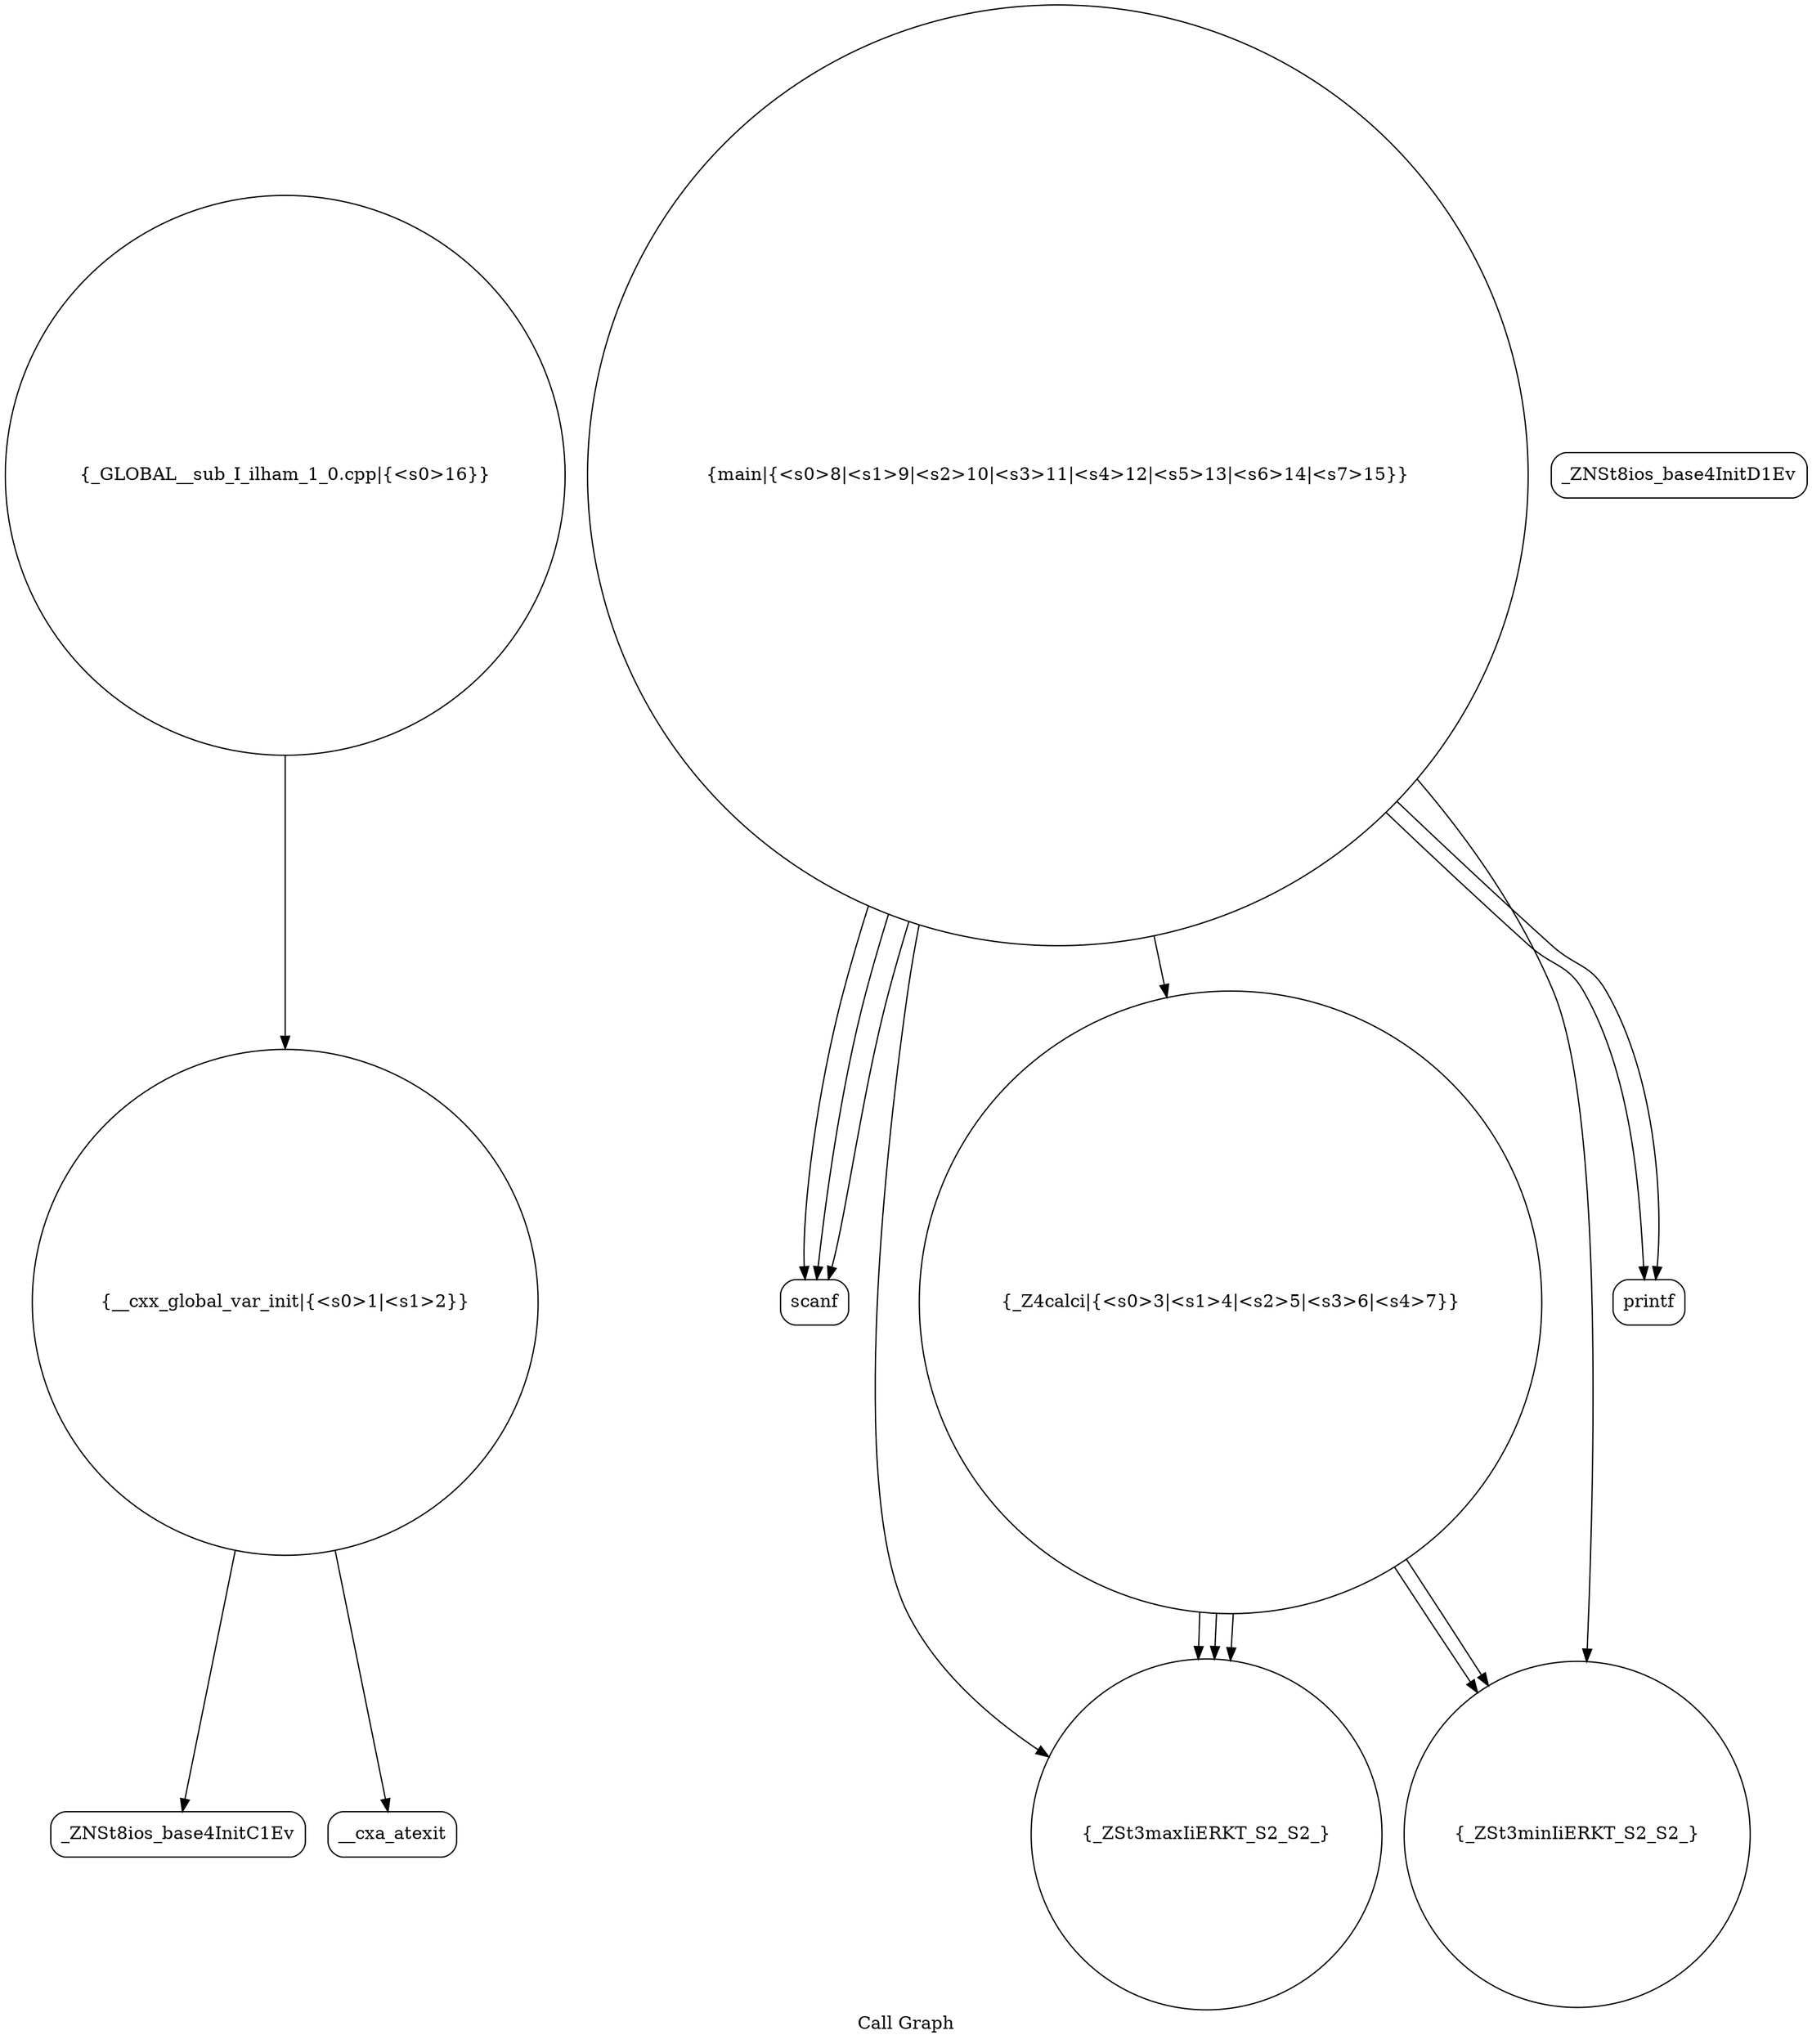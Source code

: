 digraph "Call Graph" {
	label="Call Graph";

	Node0x55b67bbe4950 [shape=record,shape=circle,label="{__cxx_global_var_init|{<s0>1|<s1>2}}"];
	Node0x55b67bbe4950:s0 -> Node0x55b67bbe4de0[color=black];
	Node0x55b67bbe4950:s1 -> Node0x55b67bbe4ee0[color=black];
	Node0x55b67bbe50e0 [shape=record,shape=circle,label="{main|{<s0>8|<s1>9|<s2>10|<s3>11|<s4>12|<s5>13|<s6>14|<s7>15}}"];
	Node0x55b67bbe50e0:s0 -> Node0x55b67bbe5160[color=black];
	Node0x55b67bbe50e0:s1 -> Node0x55b67bbe5160[color=black];
	Node0x55b67bbe50e0:s2 -> Node0x55b67bbe5160[color=black];
	Node0x55b67bbe50e0:s3 -> Node0x55b67bbe4f60[color=black];
	Node0x55b67bbe50e0:s4 -> Node0x55b67bbe5060[color=black];
	Node0x55b67bbe50e0:s5 -> Node0x55b67bbe4fe0[color=black];
	Node0x55b67bbe50e0:s6 -> Node0x55b67bbe51e0[color=black];
	Node0x55b67bbe50e0:s7 -> Node0x55b67bbe51e0[color=black];
	Node0x55b67bbe4e60 [shape=record,shape=Mrecord,label="{_ZNSt8ios_base4InitD1Ev}"];
	Node0x55b67bbe51e0 [shape=record,shape=Mrecord,label="{printf}"];
	Node0x55b67bbe4f60 [shape=record,shape=circle,label="{_Z4calci|{<s0>3|<s1>4|<s2>5|<s3>6|<s4>7}}"];
	Node0x55b67bbe4f60:s0 -> Node0x55b67bbe4fe0[color=black];
	Node0x55b67bbe4f60:s1 -> Node0x55b67bbe5060[color=black];
	Node0x55b67bbe4f60:s2 -> Node0x55b67bbe4fe0[color=black];
	Node0x55b67bbe4f60:s3 -> Node0x55b67bbe5060[color=black];
	Node0x55b67bbe4f60:s4 -> Node0x55b67bbe5060[color=black];
	Node0x55b67bbe5060 [shape=record,shape=circle,label="{_ZSt3maxIiERKT_S2_S2_}"];
	Node0x55b67bbe4de0 [shape=record,shape=Mrecord,label="{_ZNSt8ios_base4InitC1Ev}"];
	Node0x55b67bbe5160 [shape=record,shape=Mrecord,label="{scanf}"];
	Node0x55b67bbe4ee0 [shape=record,shape=Mrecord,label="{__cxa_atexit}"];
	Node0x55b67bbe5260 [shape=record,shape=circle,label="{_GLOBAL__sub_I_ilham_1_0.cpp|{<s0>16}}"];
	Node0x55b67bbe5260:s0 -> Node0x55b67bbe4950[color=black];
	Node0x55b67bbe4fe0 [shape=record,shape=circle,label="{_ZSt3minIiERKT_S2_S2_}"];
}
